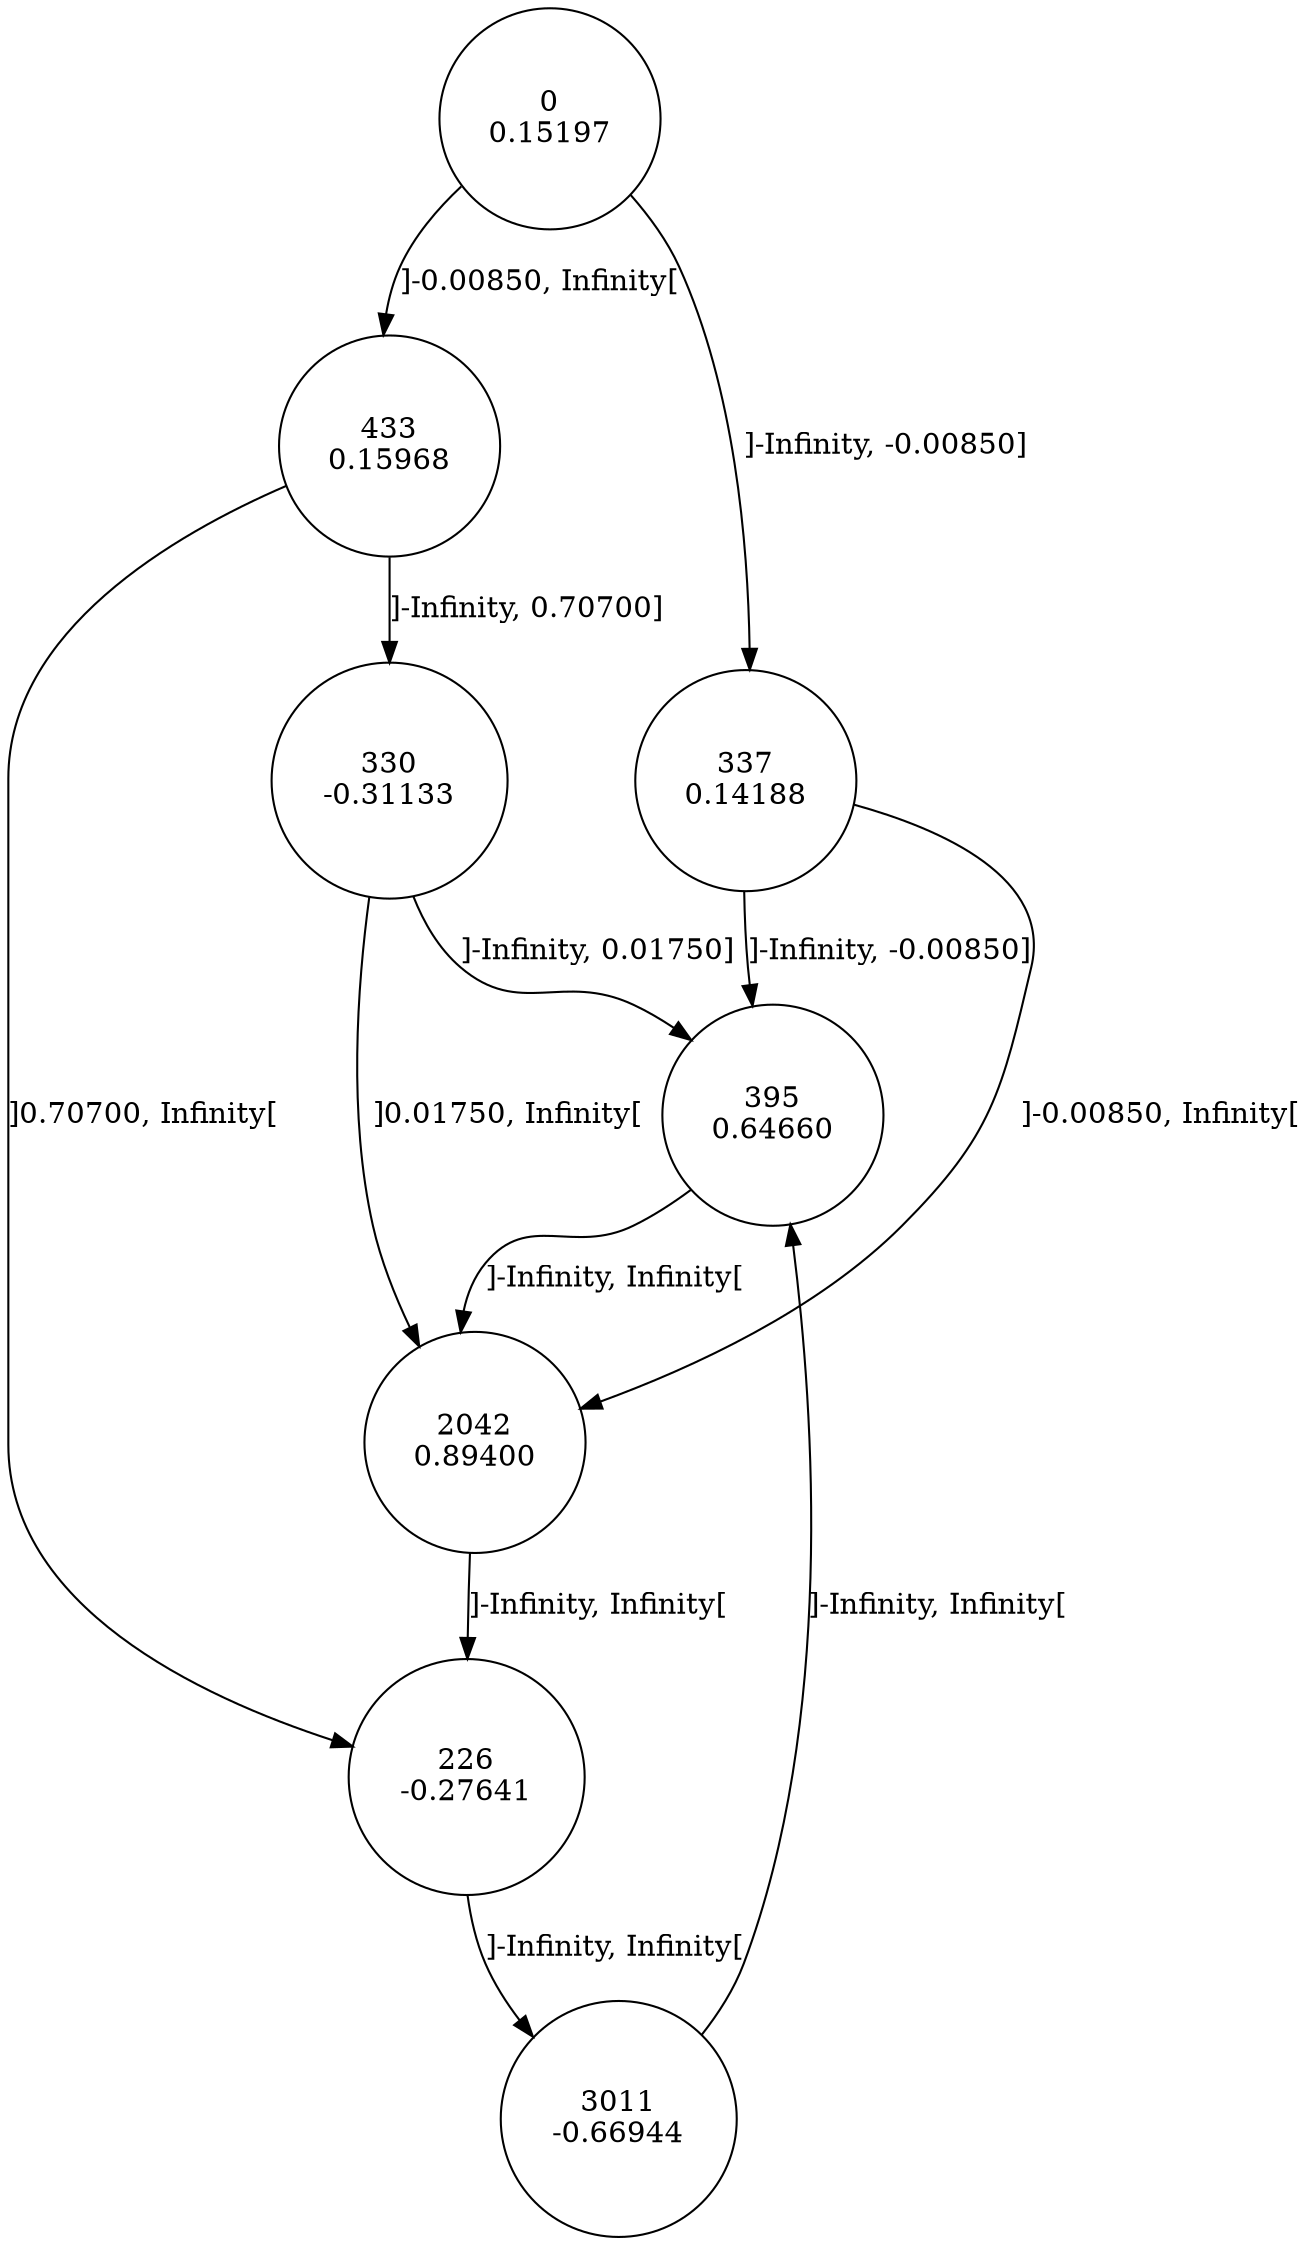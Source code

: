 digraph DFA {
0 [shape=circle, label="0\n0.15197"];
	0 -> 337 [label="]-Infinity, -0.00850]"];
	0 -> 433 [label="]-0.00850, Infinity["];
433 [shape=circle, label="433\n0.15968"];
	433 -> 330 [label="]-Infinity, 0.70700]"];
	433 -> 226 [label="]0.70700, Infinity["];
226 [shape=circle, label="226\n-0.27641"];
	226 -> 3011 [label="]-Infinity, Infinity["];
3011 [shape=circle, label="3011\n-0.66944"];
	3011 -> 395 [label="]-Infinity, Infinity["];
395 [shape=circle, label="395\n0.64660"];
	395 -> 2042 [label="]-Infinity, Infinity["];
2042 [shape=circle, label="2042\n0.89400"];
	2042 -> 226 [label="]-Infinity, Infinity["];
330 [shape=circle, label="330\n-0.31133"];
	330 -> 395 [label="]-Infinity, 0.01750]"];
	330 -> 2042 [label="]0.01750, Infinity["];
337 [shape=circle, label="337\n0.14188"];
	337 -> 395 [label="]-Infinity, -0.00850]"];
	337 -> 2042 [label="]-0.00850, Infinity["];
}